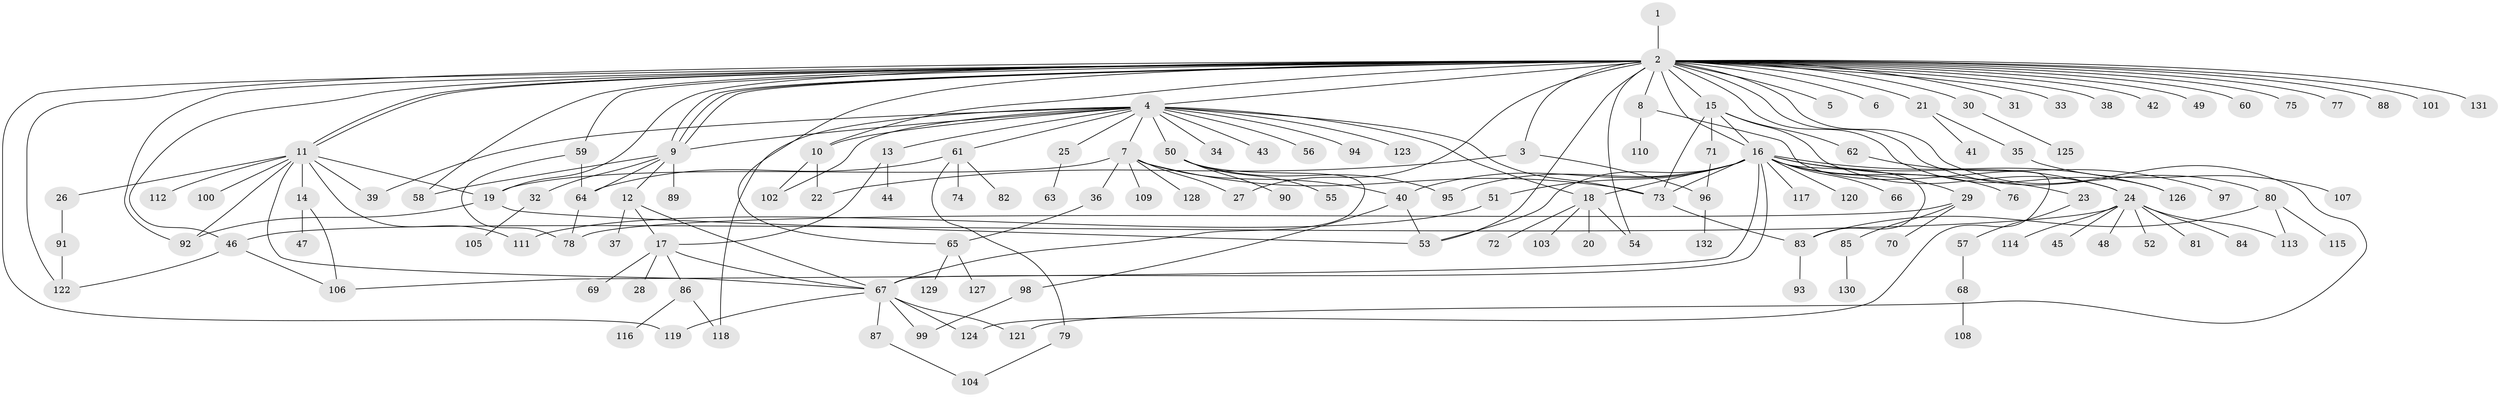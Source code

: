 // coarse degree distribution, {49: 0.019230769230769232, 2: 0.17307692307692307, 1: 0.7884615384615384, 4: 0.019230769230769232}
// Generated by graph-tools (version 1.1) at 2025/18/03/04/25 18:18:29]
// undirected, 132 vertices, 184 edges
graph export_dot {
graph [start="1"]
  node [color=gray90,style=filled];
  1;
  2;
  3;
  4;
  5;
  6;
  7;
  8;
  9;
  10;
  11;
  12;
  13;
  14;
  15;
  16;
  17;
  18;
  19;
  20;
  21;
  22;
  23;
  24;
  25;
  26;
  27;
  28;
  29;
  30;
  31;
  32;
  33;
  34;
  35;
  36;
  37;
  38;
  39;
  40;
  41;
  42;
  43;
  44;
  45;
  46;
  47;
  48;
  49;
  50;
  51;
  52;
  53;
  54;
  55;
  56;
  57;
  58;
  59;
  60;
  61;
  62;
  63;
  64;
  65;
  66;
  67;
  68;
  69;
  70;
  71;
  72;
  73;
  74;
  75;
  76;
  77;
  78;
  79;
  80;
  81;
  82;
  83;
  84;
  85;
  86;
  87;
  88;
  89;
  90;
  91;
  92;
  93;
  94;
  95;
  96;
  97;
  98;
  99;
  100;
  101;
  102;
  103;
  104;
  105;
  106;
  107;
  108;
  109;
  110;
  111;
  112;
  113;
  114;
  115;
  116;
  117;
  118;
  119;
  120;
  121;
  122;
  123;
  124;
  125;
  126;
  127;
  128;
  129;
  130;
  131;
  132;
  1 -- 2;
  2 -- 3;
  2 -- 4;
  2 -- 5;
  2 -- 6;
  2 -- 8;
  2 -- 9;
  2 -- 9;
  2 -- 9;
  2 -- 10;
  2 -- 11;
  2 -- 11;
  2 -- 15;
  2 -- 16;
  2 -- 19;
  2 -- 21;
  2 -- 27;
  2 -- 30;
  2 -- 31;
  2 -- 33;
  2 -- 38;
  2 -- 42;
  2 -- 46;
  2 -- 49;
  2 -- 53;
  2 -- 54;
  2 -- 58;
  2 -- 59;
  2 -- 60;
  2 -- 65;
  2 -- 75;
  2 -- 77;
  2 -- 80;
  2 -- 88;
  2 -- 92;
  2 -- 101;
  2 -- 119;
  2 -- 121;
  2 -- 122;
  2 -- 126;
  2 -- 131;
  3 -- 22;
  3 -- 96;
  4 -- 7;
  4 -- 9;
  4 -- 10;
  4 -- 13;
  4 -- 18;
  4 -- 25;
  4 -- 34;
  4 -- 39;
  4 -- 43;
  4 -- 50;
  4 -- 56;
  4 -- 61;
  4 -- 73;
  4 -- 94;
  4 -- 102;
  4 -- 118;
  4 -- 123;
  7 -- 19;
  7 -- 27;
  7 -- 36;
  7 -- 40;
  7 -- 73;
  7 -- 109;
  7 -- 128;
  8 -- 110;
  8 -- 124;
  9 -- 12;
  9 -- 32;
  9 -- 58;
  9 -- 64;
  9 -- 89;
  10 -- 22;
  10 -- 102;
  11 -- 14;
  11 -- 19;
  11 -- 26;
  11 -- 39;
  11 -- 67;
  11 -- 92;
  11 -- 100;
  11 -- 111;
  11 -- 112;
  12 -- 17;
  12 -- 37;
  12 -- 67;
  13 -- 17;
  13 -- 44;
  14 -- 47;
  14 -- 106;
  15 -- 16;
  15 -- 24;
  15 -- 62;
  15 -- 71;
  15 -- 73;
  16 -- 18;
  16 -- 23;
  16 -- 24;
  16 -- 29;
  16 -- 40;
  16 -- 51;
  16 -- 53;
  16 -- 66;
  16 -- 67;
  16 -- 73;
  16 -- 76;
  16 -- 83;
  16 -- 95;
  16 -- 106;
  16 -- 117;
  16 -- 120;
  16 -- 126;
  17 -- 28;
  17 -- 67;
  17 -- 69;
  17 -- 86;
  18 -- 20;
  18 -- 54;
  18 -- 72;
  18 -- 103;
  19 -- 53;
  19 -- 92;
  21 -- 35;
  21 -- 41;
  23 -- 57;
  24 -- 45;
  24 -- 46;
  24 -- 48;
  24 -- 52;
  24 -- 81;
  24 -- 84;
  24 -- 113;
  24 -- 114;
  25 -- 63;
  26 -- 91;
  29 -- 70;
  29 -- 78;
  29 -- 85;
  30 -- 125;
  32 -- 105;
  35 -- 107;
  36 -- 65;
  40 -- 53;
  40 -- 98;
  46 -- 106;
  46 -- 122;
  50 -- 55;
  50 -- 67;
  50 -- 90;
  50 -- 95;
  51 -- 111;
  57 -- 68;
  59 -- 64;
  59 -- 78;
  61 -- 64;
  61 -- 74;
  61 -- 79;
  61 -- 82;
  62 -- 97;
  64 -- 78;
  65 -- 127;
  65 -- 129;
  67 -- 87;
  67 -- 99;
  67 -- 119;
  67 -- 121;
  67 -- 124;
  68 -- 108;
  71 -- 96;
  73 -- 83;
  79 -- 104;
  80 -- 83;
  80 -- 113;
  80 -- 115;
  83 -- 93;
  85 -- 130;
  86 -- 116;
  86 -- 118;
  87 -- 104;
  91 -- 122;
  96 -- 132;
  98 -- 99;
}
